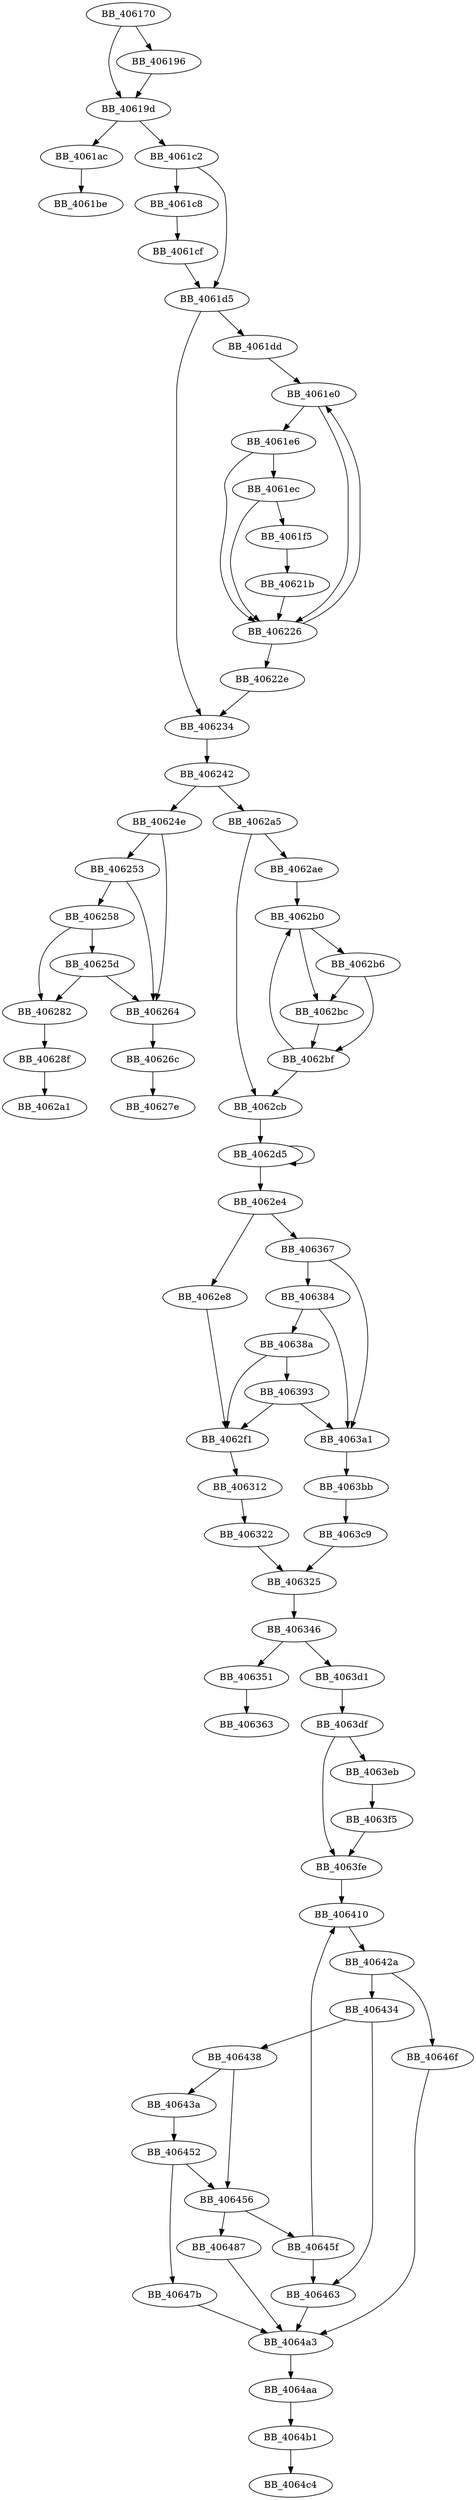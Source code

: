 DiGraph sub_406170{
BB_406170->BB_406196
BB_406170->BB_40619d
BB_406196->BB_40619d
BB_40619d->BB_4061ac
BB_40619d->BB_4061c2
BB_4061ac->BB_4061be
BB_4061c2->BB_4061c8
BB_4061c2->BB_4061d5
BB_4061c8->BB_4061cf
BB_4061cf->BB_4061d5
BB_4061d5->BB_4061dd
BB_4061d5->BB_406234
BB_4061dd->BB_4061e0
BB_4061e0->BB_4061e6
BB_4061e0->BB_406226
BB_4061e6->BB_4061ec
BB_4061e6->BB_406226
BB_4061ec->BB_4061f5
BB_4061ec->BB_406226
BB_4061f5->BB_40621b
BB_40621b->BB_406226
BB_406226->BB_4061e0
BB_406226->BB_40622e
BB_40622e->BB_406234
BB_406234->BB_406242
BB_406242->BB_40624e
BB_406242->BB_4062a5
BB_40624e->BB_406253
BB_40624e->BB_406264
BB_406253->BB_406258
BB_406253->BB_406264
BB_406258->BB_40625d
BB_406258->BB_406282
BB_40625d->BB_406264
BB_40625d->BB_406282
BB_406264->BB_40626c
BB_40626c->BB_40627e
BB_406282->BB_40628f
BB_40628f->BB_4062a1
BB_4062a5->BB_4062ae
BB_4062a5->BB_4062cb
BB_4062ae->BB_4062b0
BB_4062b0->BB_4062b6
BB_4062b0->BB_4062bc
BB_4062b6->BB_4062bc
BB_4062b6->BB_4062bf
BB_4062bc->BB_4062bf
BB_4062bf->BB_4062b0
BB_4062bf->BB_4062cb
BB_4062cb->BB_4062d5
BB_4062d5->BB_4062d5
BB_4062d5->BB_4062e4
BB_4062e4->BB_4062e8
BB_4062e4->BB_406367
BB_4062e8->BB_4062f1
BB_4062f1->BB_406312
BB_406312->BB_406322
BB_406322->BB_406325
BB_406325->BB_406346
BB_406346->BB_406351
BB_406346->BB_4063d1
BB_406351->BB_406363
BB_406367->BB_406384
BB_406367->BB_4063a1
BB_406384->BB_40638a
BB_406384->BB_4063a1
BB_40638a->BB_4062f1
BB_40638a->BB_406393
BB_406393->BB_4062f1
BB_406393->BB_4063a1
BB_4063a1->BB_4063bb
BB_4063bb->BB_4063c9
BB_4063c9->BB_406325
BB_4063d1->BB_4063df
BB_4063df->BB_4063eb
BB_4063df->BB_4063fe
BB_4063eb->BB_4063f5
BB_4063f5->BB_4063fe
BB_4063fe->BB_406410
BB_406410->BB_40642a
BB_40642a->BB_406434
BB_40642a->BB_40646f
BB_406434->BB_406438
BB_406434->BB_406463
BB_406438->BB_40643a
BB_406438->BB_406456
BB_40643a->BB_406452
BB_406452->BB_406456
BB_406452->BB_40647b
BB_406456->BB_40645f
BB_406456->BB_406487
BB_40645f->BB_406410
BB_40645f->BB_406463
BB_406463->BB_4064a3
BB_40646f->BB_4064a3
BB_40647b->BB_4064a3
BB_406487->BB_4064a3
BB_4064a3->BB_4064aa
BB_4064aa->BB_4064b1
BB_4064b1->BB_4064c4
}
